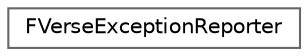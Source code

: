 digraph "Graphical Class Hierarchy"
{
 // INTERACTIVE_SVG=YES
 // LATEX_PDF_SIZE
  bgcolor="transparent";
  edge [fontname=Helvetica,fontsize=10,labelfontname=Helvetica,labelfontsize=10];
  node [fontname=Helvetica,fontsize=10,shape=box,height=0.2,width=0.4];
  rankdir="LR";
  Node0 [id="Node000000",label="FVerseExceptionReporter",height=0.2,width=0.4,color="grey40", fillcolor="white", style="filled",URL="$d4/de4/classFVerseExceptionReporter.html",tooltip=" "];
}
